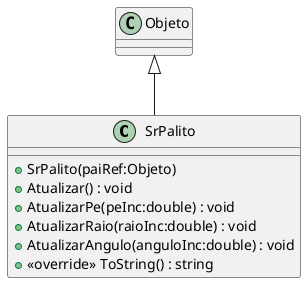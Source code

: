 @startuml
class SrPalito {
    + SrPalito(paiRef:Objeto)
    + Atualizar() : void
    + AtualizarPe(peInc:double) : void
    + AtualizarRaio(raioInc:double) : void
    + AtualizarAngulo(anguloInc:double) : void
    + <<override>> ToString() : string
}
Objeto <|-- SrPalito
@enduml
